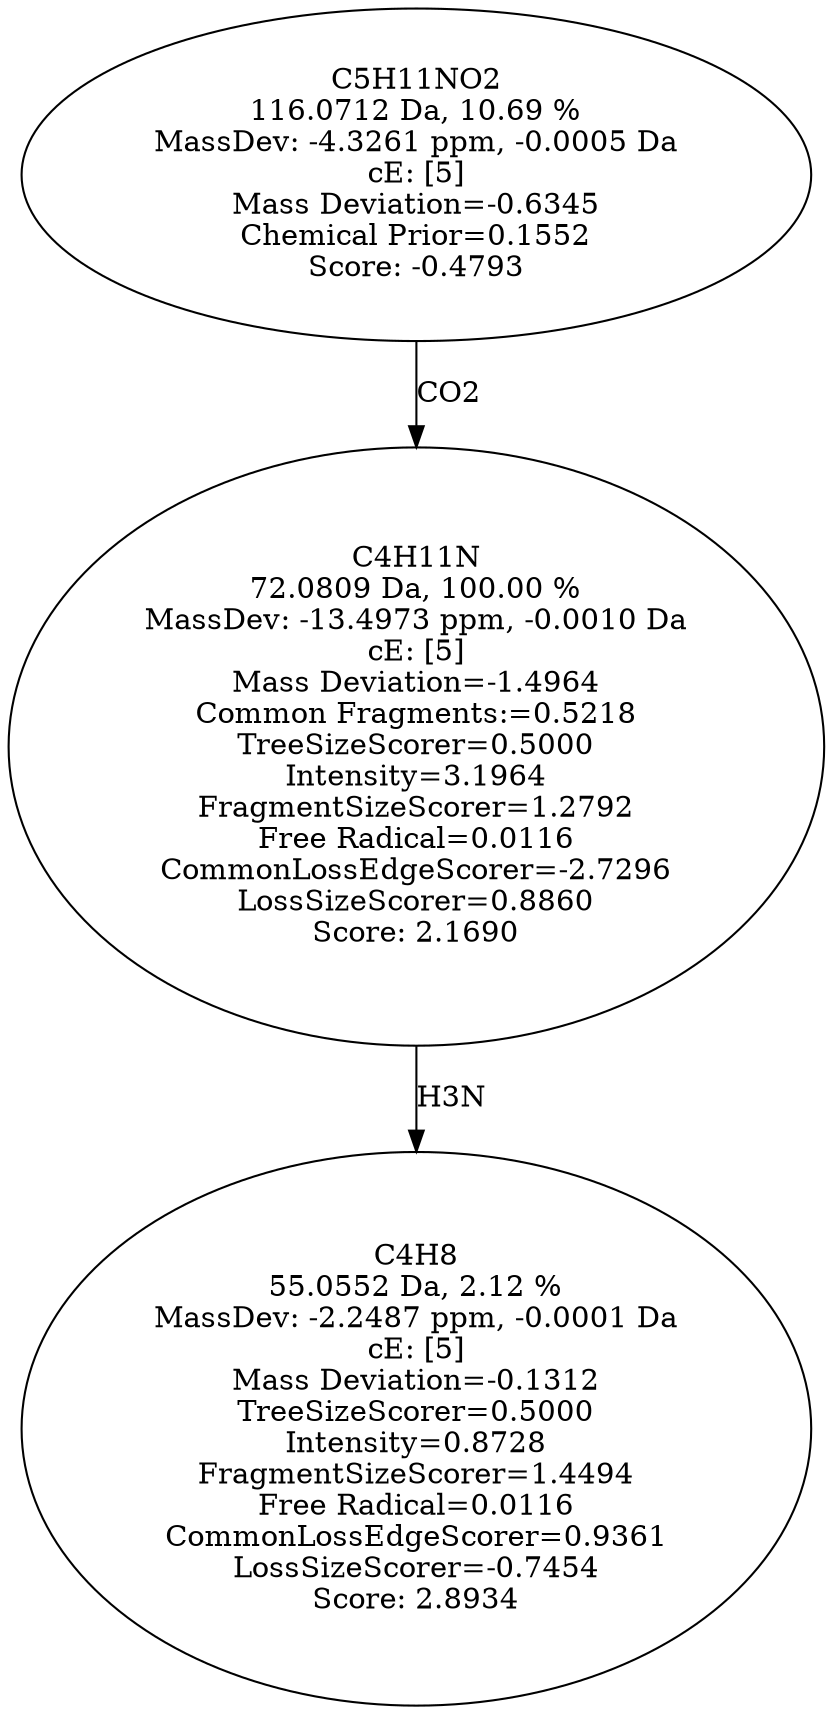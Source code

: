 strict digraph {
v1 [label="C4H8\n55.0552 Da, 2.12 %\nMassDev: -2.2487 ppm, -0.0001 Da\ncE: [5]\nMass Deviation=-0.1312\nTreeSizeScorer=0.5000\nIntensity=0.8728\nFragmentSizeScorer=1.4494\nFree Radical=0.0116\nCommonLossEdgeScorer=0.9361\nLossSizeScorer=-0.7454\nScore: 2.8934"];
v2 [label="C4H11N\n72.0809 Da, 100.00 %\nMassDev: -13.4973 ppm, -0.0010 Da\ncE: [5]\nMass Deviation=-1.4964\nCommon Fragments:=0.5218\nTreeSizeScorer=0.5000\nIntensity=3.1964\nFragmentSizeScorer=1.2792\nFree Radical=0.0116\nCommonLossEdgeScorer=-2.7296\nLossSizeScorer=0.8860\nScore: 2.1690"];
v3 [label="C5H11NO2\n116.0712 Da, 10.69 %\nMassDev: -4.3261 ppm, -0.0005 Da\ncE: [5]\nMass Deviation=-0.6345\nChemical Prior=0.1552\nScore: -0.4793"];
v2 -> v1 [label="H3N"];
v3 -> v2 [label="CO2"];
}